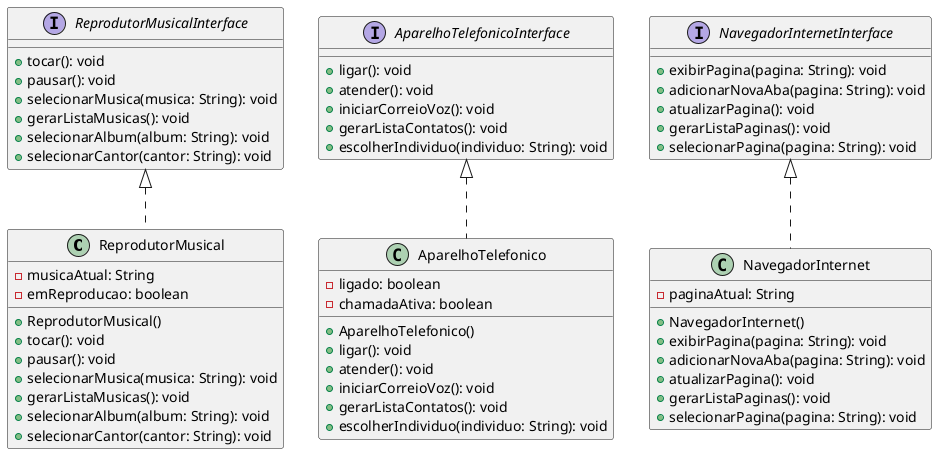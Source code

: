 @startuml
class ReprodutorMusical {
  - musicaAtual: String
  - emReproducao: boolean

  + ReprodutorMusical()
  + tocar(): void
  + pausar(): void
  + selecionarMusica(musica: String): void
  + gerarListaMusicas(): void
  + selecionarAlbum(album: String): void
  + selecionarCantor(cantor: String): void
}

class AparelhoTelefonico {
  - ligado: boolean
  - chamadaAtiva: boolean

  + AparelhoTelefonico()
  + ligar(): void
  + atender(): void
  + iniciarCorreioVoz(): void
  + gerarListaContatos(): void
  + escolherIndividuo(individuo: String): void
}

class NavegadorInternet {
  - paginaAtual: String

  + NavegadorInternet()
  + exibirPagina(pagina: String): void
  + adicionarNovaAba(pagina: String): void
  + atualizarPagina(): void
  + gerarListaPaginas(): void
  + selecionarPagina(pagina: String): void
}

interface ReprodutorMusicalInterface {
  + tocar(): void
  + pausar(): void
  + selecionarMusica(musica: String): void
  + gerarListaMusicas(): void
  + selecionarAlbum(album: String): void
  + selecionarCantor(cantor: String): void
}

interface AparelhoTelefonicoInterface {
  + ligar(): void
  + atender(): void
  + iniciarCorreioVoz(): void
  + gerarListaContatos(): void
  + escolherIndividuo(individuo: String): void
}

interface NavegadorInternetInterface {
  + exibirPagina(pagina: String): void
  + adicionarNovaAba(pagina: String): void
  + atualizarPagina(): void
  + gerarListaPaginas(): void
  + selecionarPagina(pagina: String): void
}

ReprodutorMusicalInterface <|.. ReprodutorMusical
AparelhoTelefonicoInterface <|.. AparelhoTelefonico
NavegadorInternetInterface <|.. NavegadorInternet

@enduml
